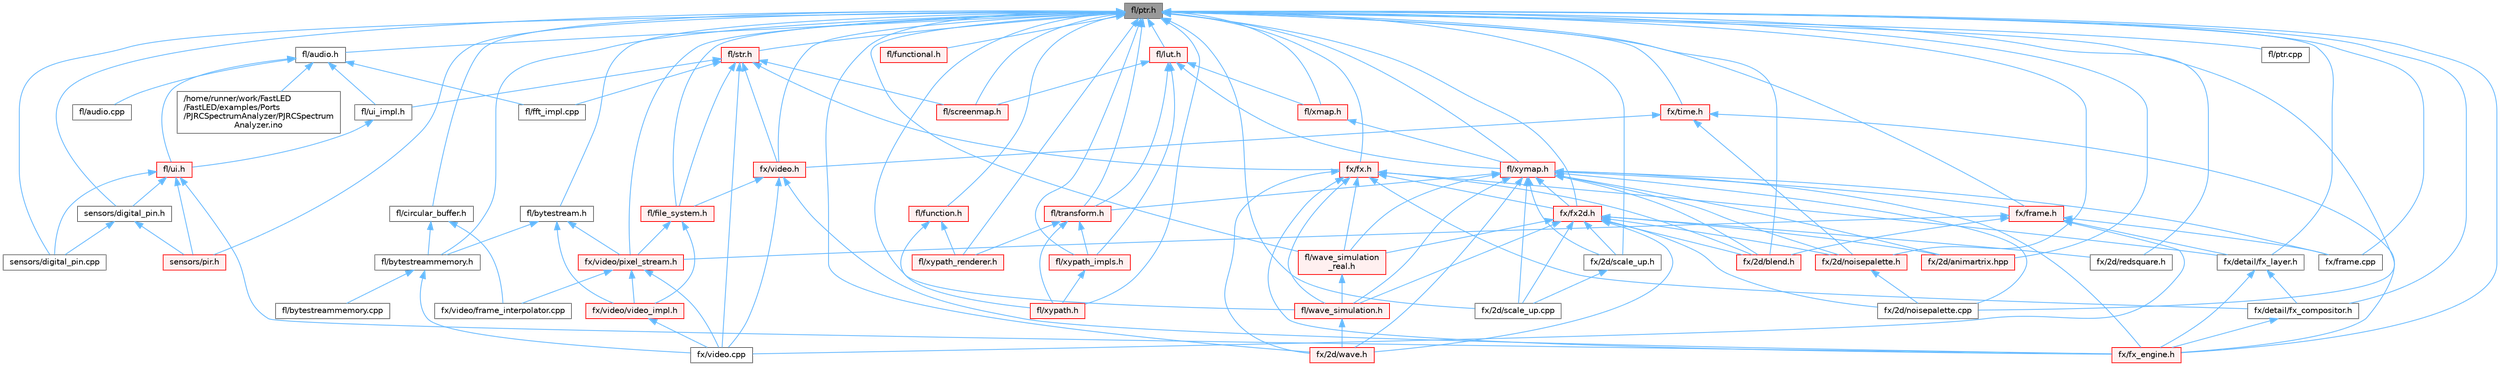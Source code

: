 digraph "fl/ptr.h"
{
 // INTERACTIVE_SVG=YES
 // LATEX_PDF_SIZE
  bgcolor="transparent";
  edge [fontname=Helvetica,fontsize=10,labelfontname=Helvetica,labelfontsize=10];
  node [fontname=Helvetica,fontsize=10,shape=box,height=0.2,width=0.4];
  Node1 [id="Node000001",label="fl/ptr.h",height=0.2,width=0.4,color="gray40", fillcolor="grey60", style="filled", fontcolor="black",tooltip=" "];
  Node1 -> Node2 [id="edge1_Node000001_Node000002",dir="back",color="steelblue1",style="solid",tooltip=" "];
  Node2 [id="Node000002",label="fl/audio.h",height=0.2,width=0.4,color="grey40", fillcolor="white", style="filled",URL="$da/d09/audio_8h.html",tooltip=" "];
  Node2 -> Node3 [id="edge2_Node000002_Node000003",dir="back",color="steelblue1",style="solid",tooltip=" "];
  Node3 [id="Node000003",label="/home/runner/work/FastLED\l/FastLED/examples/Ports\l/PJRCSpectrumAnalyzer/PJRCSpectrum\lAnalyzer.ino",height=0.2,width=0.4,color="grey40", fillcolor="white", style="filled",URL="$d7/dfa/_p_j_r_c_spectrum_analyzer_8ino.html",tooltip="Creates an impressive LED light show to music input on the Teensy."];
  Node2 -> Node4 [id="edge3_Node000002_Node000004",dir="back",color="steelblue1",style="solid",tooltip=" "];
  Node4 [id="Node000004",label="fl/audio.cpp",height=0.2,width=0.4,color="grey40", fillcolor="white", style="filled",URL="$d1/ddc/audio_8cpp.html",tooltip=" "];
  Node2 -> Node5 [id="edge4_Node000002_Node000005",dir="back",color="steelblue1",style="solid",tooltip=" "];
  Node5 [id="Node000005",label="fl/fft_impl.cpp",height=0.2,width=0.4,color="grey40", fillcolor="white", style="filled",URL="$d1/dff/fft__impl_8cpp.html",tooltip=" "];
  Node2 -> Node6 [id="edge5_Node000002_Node000006",dir="back",color="steelblue1",style="solid",tooltip=" "];
  Node6 [id="Node000006",label="fl/ui.h",height=0.2,width=0.4,color="red", fillcolor="#FFF0F0", style="filled",URL="$d9/d3b/ui_8h.html",tooltip=" "];
  Node6 -> Node131 [id="edge6_Node000006_Node000131",dir="back",color="steelblue1",style="solid",tooltip=" "];
  Node131 [id="Node000131",label="fx/fx_engine.h",height=0.2,width=0.4,color="red", fillcolor="#FFF0F0", style="filled",URL="$d9/d3c/fx__engine_8h.html",tooltip=" "];
  Node6 -> Node90 [id="edge7_Node000006_Node000090",dir="back",color="steelblue1",style="solid",tooltip=" "];
  Node90 [id="Node000090",label="sensors/digital_pin.cpp",height=0.2,width=0.4,color="grey40", fillcolor="white", style="filled",URL="$de/d2b/digital__pin_8cpp.html",tooltip=" "];
  Node6 -> Node133 [id="edge8_Node000006_Node000133",dir="back",color="steelblue1",style="solid",tooltip=" "];
  Node133 [id="Node000133",label="sensors/digital_pin.h",height=0.2,width=0.4,color="grey40", fillcolor="white", style="filled",URL="$dd/d83/digital__pin_8h.html",tooltip=" "];
  Node133 -> Node90 [id="edge9_Node000133_Node000090",dir="back",color="steelblue1",style="solid",tooltip=" "];
  Node133 -> Node134 [id="edge10_Node000133_Node000134",dir="back",color="steelblue1",style="solid",tooltip=" "];
  Node134 [id="Node000134",label="sensors/pir.h",height=0.2,width=0.4,color="red", fillcolor="#FFF0F0", style="filled",URL="$d9/dd3/pir_8h.html",tooltip=" "];
  Node6 -> Node134 [id="edge11_Node000006_Node000134",dir="back",color="steelblue1",style="solid",tooltip=" "];
  Node2 -> Node135 [id="edge12_Node000002_Node000135",dir="back",color="steelblue1",style="solid",tooltip=" "];
  Node135 [id="Node000135",label="fl/ui_impl.h",height=0.2,width=0.4,color="grey40", fillcolor="white", style="filled",URL="$d6/dc0/ui__impl_8h.html",tooltip=" "];
  Node135 -> Node6 [id="edge13_Node000135_Node000006",dir="back",color="steelblue1",style="solid",tooltip=" "];
  Node1 -> Node136 [id="edge14_Node000001_Node000136",dir="back",color="steelblue1",style="solid",tooltip=" "];
  Node136 [id="Node000136",label="fl/bytestream.h",height=0.2,width=0.4,color="grey40", fillcolor="white", style="filled",URL="$dd/d2b/bytestream_8h.html",tooltip=" "];
  Node136 -> Node137 [id="edge15_Node000136_Node000137",dir="back",color="steelblue1",style="solid",tooltip=" "];
  Node137 [id="Node000137",label="fl/bytestreammemory.h",height=0.2,width=0.4,color="grey40", fillcolor="white", style="filled",URL="$d1/d24/bytestreammemory_8h.html",tooltip=" "];
  Node137 -> Node138 [id="edge16_Node000137_Node000138",dir="back",color="steelblue1",style="solid",tooltip=" "];
  Node138 [id="Node000138",label="fl/bytestreammemory.cpp",height=0.2,width=0.4,color="grey40", fillcolor="white", style="filled",URL="$de/d95/bytestreammemory_8cpp.html",tooltip=" "];
  Node137 -> Node139 [id="edge17_Node000137_Node000139",dir="back",color="steelblue1",style="solid",tooltip=" "];
  Node139 [id="Node000139",label="fx/video.cpp",height=0.2,width=0.4,color="grey40", fillcolor="white", style="filled",URL="$d0/d05/video_8cpp.html",tooltip=" "];
  Node136 -> Node140 [id="edge18_Node000136_Node000140",dir="back",color="steelblue1",style="solid",tooltip=" "];
  Node140 [id="Node000140",label="fx/video/pixel_stream.h",height=0.2,width=0.4,color="red", fillcolor="#FFF0F0", style="filled",URL="$d3/dfa/pixel__stream_8h.html",tooltip=" "];
  Node140 -> Node139 [id="edge19_Node000140_Node000139",dir="back",color="steelblue1",style="solid",tooltip=" "];
  Node140 -> Node141 [id="edge20_Node000140_Node000141",dir="back",color="steelblue1",style="solid",tooltip=" "];
  Node141 [id="Node000141",label="fx/video/frame_interpolator.cpp",height=0.2,width=0.4,color="grey40", fillcolor="white", style="filled",URL="$d5/da4/frame__interpolator_8cpp.html",tooltip=" "];
  Node140 -> Node143 [id="edge21_Node000140_Node000143",dir="back",color="steelblue1",style="solid",tooltip=" "];
  Node143 [id="Node000143",label="fx/video/video_impl.h",height=0.2,width=0.4,color="red", fillcolor="#FFF0F0", style="filled",URL="$d5/d82/video__impl_8h.html",tooltip=" "];
  Node143 -> Node139 [id="edge22_Node000143_Node000139",dir="back",color="steelblue1",style="solid",tooltip=" "];
  Node136 -> Node143 [id="edge23_Node000136_Node000143",dir="back",color="steelblue1",style="solid",tooltip=" "];
  Node1 -> Node137 [id="edge24_Node000001_Node000137",dir="back",color="steelblue1",style="solid",tooltip=" "];
  Node1 -> Node146 [id="edge25_Node000001_Node000146",dir="back",color="steelblue1",style="solid",tooltip=" "];
  Node146 [id="Node000146",label="fl/circular_buffer.h",height=0.2,width=0.4,color="grey40", fillcolor="white", style="filled",URL="$d9/d43/circular__buffer_8h.html",tooltip=" "];
  Node146 -> Node137 [id="edge26_Node000146_Node000137",dir="back",color="steelblue1",style="solid",tooltip=" "];
  Node146 -> Node141 [id="edge27_Node000146_Node000141",dir="back",color="steelblue1",style="solid",tooltip=" "];
  Node1 -> Node147 [id="edge28_Node000001_Node000147",dir="back",color="steelblue1",style="solid",tooltip=" "];
  Node147 [id="Node000147",label="fl/file_system.h",height=0.2,width=0.4,color="red", fillcolor="#FFF0F0", style="filled",URL="$d6/d8d/file__system_8h.html",tooltip=" "];
  Node147 -> Node140 [id="edge29_Node000147_Node000140",dir="back",color="steelblue1",style="solid",tooltip=" "];
  Node147 -> Node143 [id="edge30_Node000147_Node000143",dir="back",color="steelblue1",style="solid",tooltip=" "];
  Node1 -> Node149 [id="edge31_Node000001_Node000149",dir="back",color="steelblue1",style="solid",tooltip=" "];
  Node149 [id="Node000149",label="fl/function.h",height=0.2,width=0.4,color="red", fillcolor="#FFF0F0", style="filled",URL="$dd/d67/function_8h.html",tooltip=" "];
  Node149 -> Node157 [id="edge32_Node000149_Node000157",dir="back",color="steelblue1",style="solid",tooltip=" "];
  Node157 [id="Node000157",label="fl/xypath.h",height=0.2,width=0.4,color="red", fillcolor="#FFF0F0", style="filled",URL="$d5/df2/xypath_8h.html",tooltip=" "];
  Node149 -> Node162 [id="edge33_Node000149_Node000162",dir="back",color="steelblue1",style="solid",tooltip=" "];
  Node162 [id="Node000162",label="fl/xypath_renderer.h",height=0.2,width=0.4,color="red", fillcolor="#FFF0F0", style="filled",URL="$d2/d88/xypath__renderer_8h.html",tooltip=" "];
  Node1 -> Node163 [id="edge34_Node000001_Node000163",dir="back",color="steelblue1",style="solid",tooltip=" "];
  Node163 [id="Node000163",label="fl/functional.h",height=0.2,width=0.4,color="red", fillcolor="#FFF0F0", style="filled",URL="$d8/dea/functional_8h.html",tooltip=" "];
  Node1 -> Node199 [id="edge35_Node000001_Node000199",dir="back",color="steelblue1",style="solid",tooltip=" "];
  Node199 [id="Node000199",label="fl/lut.h",height=0.2,width=0.4,color="red", fillcolor="#FFF0F0", style="filled",URL="$db/d54/lut_8h.html",tooltip=" "];
  Node199 -> Node187 [id="edge36_Node000199_Node000187",dir="back",color="steelblue1",style="solid",tooltip=" "];
  Node187 [id="Node000187",label="fl/screenmap.h",height=0.2,width=0.4,color="red", fillcolor="#FFF0F0", style="filled",URL="$d7/d97/screenmap_8h.html",tooltip=" "];
  Node199 -> Node201 [id="edge37_Node000199_Node000201",dir="back",color="steelblue1",style="solid",tooltip=" "];
  Node201 [id="Node000201",label="fl/transform.h",height=0.2,width=0.4,color="red", fillcolor="#FFF0F0", style="filled",URL="$d2/d80/transform_8h.html",tooltip=" "];
  Node201 -> Node157 [id="edge38_Node000201_Node000157",dir="back",color="steelblue1",style="solid",tooltip=" "];
  Node201 -> Node202 [id="edge39_Node000201_Node000202",dir="back",color="steelblue1",style="solid",tooltip=" "];
  Node202 [id="Node000202",label="fl/xypath_impls.h",height=0.2,width=0.4,color="red", fillcolor="#FFF0F0", style="filled",URL="$d8/d5f/xypath__impls_8h.html",tooltip=" "];
  Node202 -> Node157 [id="edge40_Node000202_Node000157",dir="back",color="steelblue1",style="solid",tooltip=" "];
  Node201 -> Node162 [id="edge41_Node000201_Node000162",dir="back",color="steelblue1",style="solid",tooltip=" "];
  Node199 -> Node203 [id="edge42_Node000199_Node000203",dir="back",color="steelblue1",style="solid",tooltip=" "];
  Node203 [id="Node000203",label="fl/xmap.h",height=0.2,width=0.4,color="red", fillcolor="#FFF0F0", style="filled",URL="$dd/dcc/xmap_8h.html",tooltip=" "];
  Node203 -> Node205 [id="edge43_Node000203_Node000205",dir="back",color="steelblue1",style="solid",tooltip=" "];
  Node205 [id="Node000205",label="fl/xymap.h",height=0.2,width=0.4,color="red", fillcolor="#FFF0F0", style="filled",URL="$da/d61/xymap_8h.html",tooltip=" "];
  Node205 -> Node201 [id="edge44_Node000205_Node000201",dir="back",color="steelblue1",style="solid",tooltip=" "];
  Node205 -> Node176 [id="edge45_Node000205_Node000176",dir="back",color="steelblue1",style="solid",tooltip=" "];
  Node176 [id="Node000176",label="fl/wave_simulation.h",height=0.2,width=0.4,color="red", fillcolor="#FFF0F0", style="filled",URL="$dc/d36/wave__simulation_8h.html",tooltip=" "];
  Node176 -> Node123 [id="edge46_Node000176_Node000123",dir="back",color="steelblue1",style="solid",tooltip=" "];
  Node123 [id="Node000123",label="fx/2d/wave.h",height=0.2,width=0.4,color="red", fillcolor="#FFF0F0", style="filled",URL="$de/de9/src_2fx_22d_2wave_8h.html",tooltip=" "];
  Node205 -> Node218 [id="edge47_Node000205_Node000218",dir="back",color="steelblue1",style="solid",tooltip=" "];
  Node218 [id="Node000218",label="fl/wave_simulation\l_real.h",height=0.2,width=0.4,color="red", fillcolor="#FFF0F0", style="filled",URL="$dd/d8e/wave__simulation__real_8h.html",tooltip=" "];
  Node218 -> Node176 [id="edge48_Node000218_Node000176",dir="back",color="steelblue1",style="solid",tooltip=" "];
  Node205 -> Node220 [id="edge49_Node000205_Node000220",dir="back",color="steelblue1",style="solid",tooltip=" "];
  Node220 [id="Node000220",label="fx/2d/animartrix.hpp",height=0.2,width=0.4,color="red", fillcolor="#FFF0F0", style="filled",URL="$d3/dc3/animartrix_8hpp.html",tooltip=" "];
  Node205 -> Node221 [id="edge50_Node000205_Node000221",dir="back",color="steelblue1",style="solid",tooltip=" "];
  Node221 [id="Node000221",label="fx/2d/blend.h",height=0.2,width=0.4,color="red", fillcolor="#FFF0F0", style="filled",URL="$d8/d4e/blend_8h.html",tooltip=" "];
  Node205 -> Node104 [id="edge51_Node000205_Node000104",dir="back",color="steelblue1",style="solid",tooltip=" "];
  Node104 [id="Node000104",label="fx/2d/noisepalette.cpp",height=0.2,width=0.4,color="grey40", fillcolor="white", style="filled",URL="$d6/d66/noisepalette_8cpp.html",tooltip=" "];
  Node205 -> Node105 [id="edge52_Node000205_Node000105",dir="back",color="steelblue1",style="solid",tooltip=" "];
  Node105 [id="Node000105",label="fx/2d/noisepalette.h",height=0.2,width=0.4,color="red", fillcolor="#FFF0F0", style="filled",URL="$d6/dc7/noisepalette_8h.html",tooltip="Demonstrates how to mix noise generation with color palettes on a 2D LED matrix."];
  Node105 -> Node104 [id="edge53_Node000105_Node000104",dir="back",color="steelblue1",style="solid",tooltip=" "];
  Node205 -> Node107 [id="edge54_Node000205_Node000107",dir="back",color="steelblue1",style="solid",tooltip=" "];
  Node107 [id="Node000107",label="fx/2d/scale_up.cpp",height=0.2,width=0.4,color="grey40", fillcolor="white", style="filled",URL="$dc/d8c/scale__up_8cpp.html",tooltip=" "];
  Node205 -> Node208 [id="edge55_Node000205_Node000208",dir="back",color="steelblue1",style="solid",tooltip=" "];
  Node208 [id="Node000208",label="fx/2d/scale_up.h",height=0.2,width=0.4,color="grey40", fillcolor="white", style="filled",URL="$d2/d74/scale__up_8h.html",tooltip="Expands a grid using bilinear interpolation and scaling up."];
  Node208 -> Node107 [id="edge56_Node000208_Node000107",dir="back",color="steelblue1",style="solid",tooltip=" "];
  Node205 -> Node123 [id="edge57_Node000205_Node000123",dir="back",color="steelblue1",style="solid",tooltip=" "];
  Node205 -> Node222 [id="edge58_Node000205_Node000222",dir="back",color="steelblue1",style="solid",tooltip=" "];
  Node222 [id="Node000222",label="fx/frame.cpp",height=0.2,width=0.4,color="grey40", fillcolor="white", style="filled",URL="$da/d14/frame_8cpp.html",tooltip=" "];
  Node205 -> Node223 [id="edge59_Node000205_Node000223",dir="back",color="steelblue1",style="solid",tooltip=" "];
  Node223 [id="Node000223",label="fx/frame.h",height=0.2,width=0.4,color="red", fillcolor="#FFF0F0", style="filled",URL="$df/d7d/frame_8h.html",tooltip=" "];
  Node223 -> Node221 [id="edge60_Node000223_Node000221",dir="back",color="steelblue1",style="solid",tooltip=" "];
  Node223 -> Node224 [id="edge61_Node000223_Node000224",dir="back",color="steelblue1",style="solid",tooltip=" "];
  Node224 [id="Node000224",label="fx/detail/fx_layer.h",height=0.2,width=0.4,color="grey40", fillcolor="white", style="filled",URL="$d7/d2f/fx__layer_8h.html",tooltip=" "];
  Node224 -> Node225 [id="edge62_Node000224_Node000225",dir="back",color="steelblue1",style="solid",tooltip=" "];
  Node225 [id="Node000225",label="fx/detail/fx_compositor.h",height=0.2,width=0.4,color="grey40", fillcolor="white", style="filled",URL="$d5/d6b/fx__compositor_8h.html",tooltip=" "];
  Node225 -> Node131 [id="edge63_Node000225_Node000131",dir="back",color="steelblue1",style="solid",tooltip=" "];
  Node224 -> Node131 [id="edge64_Node000224_Node000131",dir="back",color="steelblue1",style="solid",tooltip=" "];
  Node223 -> Node222 [id="edge65_Node000223_Node000222",dir="back",color="steelblue1",style="solid",tooltip=" "];
  Node223 -> Node139 [id="edge66_Node000223_Node000139",dir="back",color="steelblue1",style="solid",tooltip=" "];
  Node223 -> Node140 [id="edge67_Node000223_Node000140",dir="back",color="steelblue1",style="solid",tooltip=" "];
  Node205 -> Node226 [id="edge68_Node000205_Node000226",dir="back",color="steelblue1",style="solid",tooltip=" "];
  Node226 [id="Node000226",label="fx/fx2d.h",height=0.2,width=0.4,color="red", fillcolor="#FFF0F0", style="filled",URL="$d9/d43/fx2d_8h.html",tooltip=" "];
  Node226 -> Node176 [id="edge69_Node000226_Node000176",dir="back",color="steelblue1",style="solid",tooltip=" "];
  Node226 -> Node218 [id="edge70_Node000226_Node000218",dir="back",color="steelblue1",style="solid",tooltip=" "];
  Node226 -> Node220 [id="edge71_Node000226_Node000220",dir="back",color="steelblue1",style="solid",tooltip=" "];
  Node226 -> Node221 [id="edge72_Node000226_Node000221",dir="back",color="steelblue1",style="solid",tooltip=" "];
  Node226 -> Node104 [id="edge73_Node000226_Node000104",dir="back",color="steelblue1",style="solid",tooltip=" "];
  Node226 -> Node105 [id="edge74_Node000226_Node000105",dir="back",color="steelblue1",style="solid",tooltip=" "];
  Node226 -> Node106 [id="edge75_Node000226_Node000106",dir="back",color="steelblue1",style="solid",tooltip=" "];
  Node106 [id="Node000106",label="fx/2d/redsquare.h",height=0.2,width=0.4,color="grey40", fillcolor="white", style="filled",URL="$d3/db8/redsquare_8h.html",tooltip=" "];
  Node226 -> Node107 [id="edge76_Node000226_Node000107",dir="back",color="steelblue1",style="solid",tooltip=" "];
  Node226 -> Node208 [id="edge77_Node000226_Node000208",dir="back",color="steelblue1",style="solid",tooltip=" "];
  Node226 -> Node123 [id="edge78_Node000226_Node000123",dir="back",color="steelblue1",style="solid",tooltip=" "];
  Node205 -> Node131 [id="edge79_Node000205_Node000131",dir="back",color="steelblue1",style="solid",tooltip=" "];
  Node199 -> Node205 [id="edge80_Node000199_Node000205",dir="back",color="steelblue1",style="solid",tooltip=" "];
  Node199 -> Node202 [id="edge81_Node000199_Node000202",dir="back",color="steelblue1",style="solid",tooltip=" "];
  Node1 -> Node250 [id="edge82_Node000001_Node000250",dir="back",color="steelblue1",style="solid",tooltip=" "];
  Node250 [id="Node000250",label="fl/ptr.cpp",height=0.2,width=0.4,color="grey40", fillcolor="white", style="filled",URL="$df/dc6/ptr_8cpp.html",tooltip=" "];
  Node1 -> Node187 [id="edge83_Node000001_Node000187",dir="back",color="steelblue1",style="solid",tooltip=" "];
  Node1 -> Node190 [id="edge84_Node000001_Node000190",dir="back",color="steelblue1",style="solid",tooltip=" "];
  Node190 [id="Node000190",label="fl/str.h",height=0.2,width=0.4,color="red", fillcolor="#FFF0F0", style="filled",URL="$d1/d93/str_8h.html",tooltip=" "];
  Node190 -> Node5 [id="edge85_Node000190_Node000005",dir="back",color="steelblue1",style="solid",tooltip=" "];
  Node190 -> Node147 [id="edge86_Node000190_Node000147",dir="back",color="steelblue1",style="solid",tooltip=" "];
  Node190 -> Node187 [id="edge87_Node000190_Node000187",dir="back",color="steelblue1",style="solid",tooltip=" "];
  Node190 -> Node135 [id="edge88_Node000190_Node000135",dir="back",color="steelblue1",style="solid",tooltip=" "];
  Node190 -> Node248 [id="edge89_Node000190_Node000248",dir="back",color="steelblue1",style="solid",tooltip=" "];
  Node248 [id="Node000248",label="fx/fx.h",height=0.2,width=0.4,color="red", fillcolor="#FFF0F0", style="filled",URL="$d2/d0c/fx_8h.html",tooltip=" "];
  Node248 -> Node176 [id="edge90_Node000248_Node000176",dir="back",color="steelblue1",style="solid",tooltip=" "];
  Node248 -> Node218 [id="edge91_Node000248_Node000218",dir="back",color="steelblue1",style="solid",tooltip=" "];
  Node248 -> Node221 [id="edge92_Node000248_Node000221",dir="back",color="steelblue1",style="solid",tooltip=" "];
  Node248 -> Node123 [id="edge93_Node000248_Node000123",dir="back",color="steelblue1",style="solid",tooltip=" "];
  Node248 -> Node225 [id="edge94_Node000248_Node000225",dir="back",color="steelblue1",style="solid",tooltip=" "];
  Node248 -> Node224 [id="edge95_Node000248_Node000224",dir="back",color="steelblue1",style="solid",tooltip=" "];
  Node248 -> Node226 [id="edge96_Node000248_Node000226",dir="back",color="steelblue1",style="solid",tooltip=" "];
  Node248 -> Node131 [id="edge97_Node000248_Node000131",dir="back",color="steelblue1",style="solid",tooltip=" "];
  Node190 -> Node139 [id="edge98_Node000190_Node000139",dir="back",color="steelblue1",style="solid",tooltip=" "];
  Node190 -> Node228 [id="edge99_Node000190_Node000228",dir="back",color="steelblue1",style="solid",tooltip=" "];
  Node228 [id="Node000228",label="fx/video.h",height=0.2,width=0.4,color="red", fillcolor="#FFF0F0", style="filled",URL="$dd/d78/video_8h.html",tooltip=" "];
  Node228 -> Node147 [id="edge100_Node000228_Node000147",dir="back",color="steelblue1",style="solid",tooltip=" "];
  Node228 -> Node131 [id="edge101_Node000228_Node000131",dir="back",color="steelblue1",style="solid",tooltip=" "];
  Node228 -> Node139 [id="edge102_Node000228_Node000139",dir="back",color="steelblue1",style="solid",tooltip=" "];
  Node1 -> Node201 [id="edge103_Node000001_Node000201",dir="back",color="steelblue1",style="solid",tooltip=" "];
  Node1 -> Node176 [id="edge104_Node000001_Node000176",dir="back",color="steelblue1",style="solid",tooltip=" "];
  Node1 -> Node218 [id="edge105_Node000001_Node000218",dir="back",color="steelblue1",style="solid",tooltip=" "];
  Node1 -> Node203 [id="edge106_Node000001_Node000203",dir="back",color="steelblue1",style="solid",tooltip=" "];
  Node1 -> Node205 [id="edge107_Node000001_Node000205",dir="back",color="steelblue1",style="solid",tooltip=" "];
  Node1 -> Node157 [id="edge108_Node000001_Node000157",dir="back",color="steelblue1",style="solid",tooltip=" "];
  Node1 -> Node202 [id="edge109_Node000001_Node000202",dir="back",color="steelblue1",style="solid",tooltip=" "];
  Node1 -> Node162 [id="edge110_Node000001_Node000162",dir="back",color="steelblue1",style="solid",tooltip=" "];
  Node1 -> Node220 [id="edge111_Node000001_Node000220",dir="back",color="steelblue1",style="solid",tooltip=" "];
  Node1 -> Node221 [id="edge112_Node000001_Node000221",dir="back",color="steelblue1",style="solid",tooltip=" "];
  Node1 -> Node104 [id="edge113_Node000001_Node000104",dir="back",color="steelblue1",style="solid",tooltip=" "];
  Node1 -> Node105 [id="edge114_Node000001_Node000105",dir="back",color="steelblue1",style="solid",tooltip=" "];
  Node1 -> Node106 [id="edge115_Node000001_Node000106",dir="back",color="steelblue1",style="solid",tooltip=" "];
  Node1 -> Node107 [id="edge116_Node000001_Node000107",dir="back",color="steelblue1",style="solid",tooltip=" "];
  Node1 -> Node208 [id="edge117_Node000001_Node000208",dir="back",color="steelblue1",style="solid",tooltip=" "];
  Node1 -> Node123 [id="edge118_Node000001_Node000123",dir="back",color="steelblue1",style="solid",tooltip=" "];
  Node1 -> Node225 [id="edge119_Node000001_Node000225",dir="back",color="steelblue1",style="solid",tooltip=" "];
  Node1 -> Node224 [id="edge120_Node000001_Node000224",dir="back",color="steelblue1",style="solid",tooltip=" "];
  Node1 -> Node222 [id="edge121_Node000001_Node000222",dir="back",color="steelblue1",style="solid",tooltip=" "];
  Node1 -> Node223 [id="edge122_Node000001_Node000223",dir="back",color="steelblue1",style="solid",tooltip=" "];
  Node1 -> Node248 [id="edge123_Node000001_Node000248",dir="back",color="steelblue1",style="solid",tooltip=" "];
  Node1 -> Node226 [id="edge124_Node000001_Node000226",dir="back",color="steelblue1",style="solid",tooltip=" "];
  Node1 -> Node131 [id="edge125_Node000001_Node000131",dir="back",color="steelblue1",style="solid",tooltip=" "];
  Node1 -> Node251 [id="edge126_Node000001_Node000251",dir="back",color="steelblue1",style="solid",tooltip=" "];
  Node251 [id="Node000251",label="fx/time.h",height=0.2,width=0.4,color="red", fillcolor="#FFF0F0", style="filled",URL="$de/df7/time_8h.html",tooltip=" "];
  Node251 -> Node105 [id="edge127_Node000251_Node000105",dir="back",color="steelblue1",style="solid",tooltip=" "];
  Node251 -> Node131 [id="edge128_Node000251_Node000131",dir="back",color="steelblue1",style="solid",tooltip=" "];
  Node251 -> Node228 [id="edge129_Node000251_Node000228",dir="back",color="steelblue1",style="solid",tooltip=" "];
  Node1 -> Node228 [id="edge130_Node000001_Node000228",dir="back",color="steelblue1",style="solid",tooltip=" "];
  Node1 -> Node140 [id="edge131_Node000001_Node000140",dir="back",color="steelblue1",style="solid",tooltip=" "];
  Node1 -> Node90 [id="edge132_Node000001_Node000090",dir="back",color="steelblue1",style="solid",tooltip=" "];
  Node1 -> Node133 [id="edge133_Node000001_Node000133",dir="back",color="steelblue1",style="solid",tooltip=" "];
  Node1 -> Node134 [id="edge134_Node000001_Node000134",dir="back",color="steelblue1",style="solid",tooltip=" "];
}
